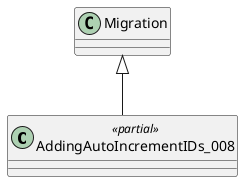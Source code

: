 @startuml
class AddingAutoIncrementIDs_008 <<partial>> {
}
Migration <|-- AddingAutoIncrementIDs_008
@enduml
